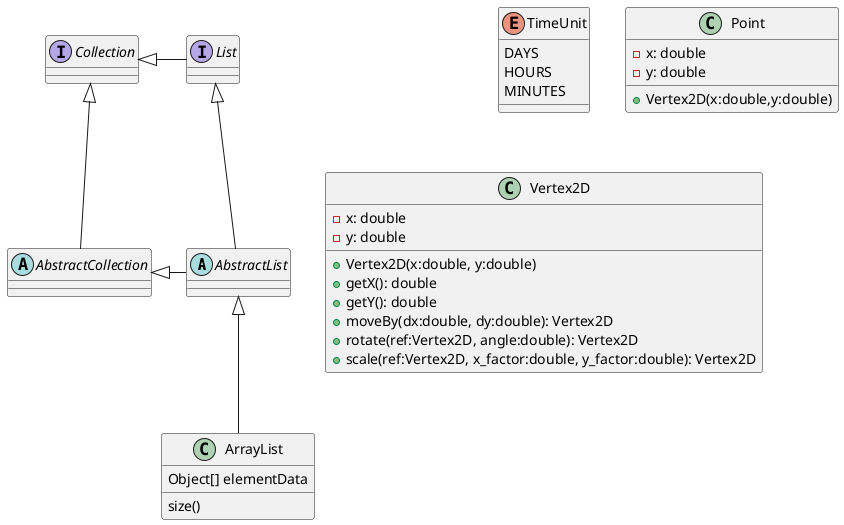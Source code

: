 @startuml

abstract class AbstractList
abstract AbstractCollection
interface List
interface Collection

List <|-- AbstractList
Collection <|-- AbstractCollection

Collection <|- List
AbstractCollection <|- AbstractList
AbstractList <|-- ArrayList

class ArrayList {
Object[] elementData
size()
}

enum TimeUnit {
DAYS
HOURS
MINUTES
}

class Point {
    -x: double
    -y: double
    +Vertex2D(x:double,y:double)
}

class Vertex2D {
    -x: double
    -y: double
    +Vertex2D(x:double, y:double)
    +getX(): double
    +getY(): double
    +moveBy(dx:double, dy:double): Vertex2D
    +rotate(ref:Vertex2D, angle:double): Vertex2D
    +scale(ref:Vertex2D, x_factor:double, y_factor:double): Vertex2D
}




@enduml
